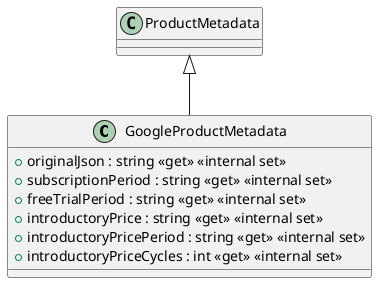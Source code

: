 @startuml
class GoogleProductMetadata {
    + originalJson : string <<get>> <<internal set>>
    + subscriptionPeriod : string <<get>> <<internal set>>
    + freeTrialPeriod : string <<get>> <<internal set>>
    + introductoryPrice : string <<get>> <<internal set>>
    + introductoryPricePeriod : string <<get>> <<internal set>>
    + introductoryPriceCycles : int <<get>> <<internal set>>
}
ProductMetadata <|-- GoogleProductMetadata
@enduml
